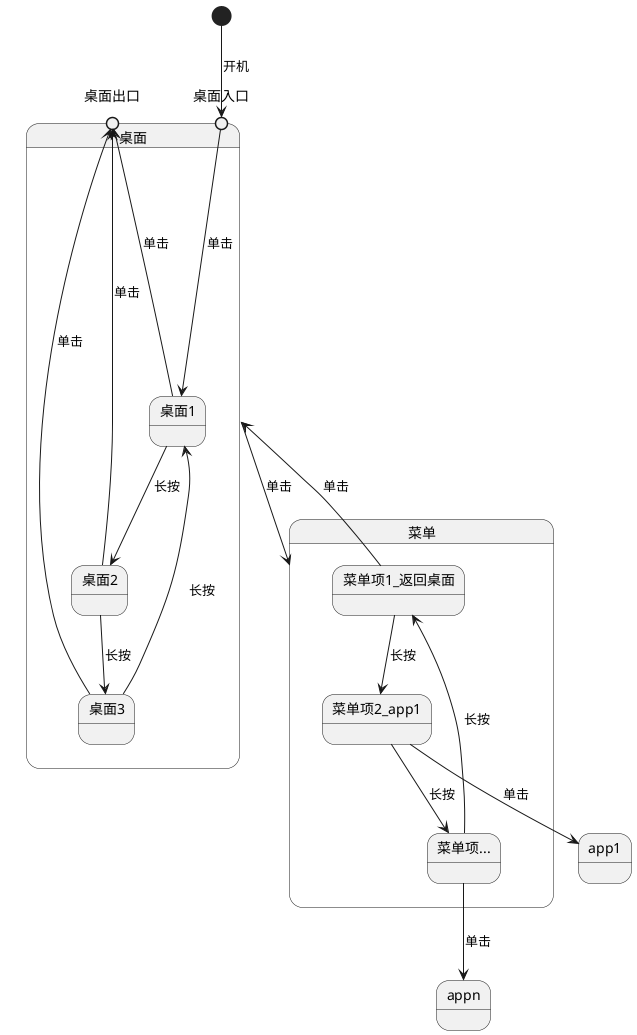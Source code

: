 @startuml 菜单交互状态图

state 桌面 {
    state 桌面入口 <<entryPoint>>
    桌面入口 --> 桌面1: 单击
    桌面1 --> 桌面2: 长按
    桌面2 --> 桌面3: 长按
    桌面3 --> 桌面1: 长按

    state 桌面出口 <<entryPoint>>
    桌面1 --> 桌面出口: 单击
    桌面2 --> 桌面出口: 单击
    桌面3 --> 桌面出口: 单击
}

[*] --> 桌面入口: 开机
桌面 --> 菜单: 单击


state app1 {
    
}

state appn {
}

state 菜单 {
    state "菜单项1_返回桌面" as menu1
    state "菜单项2_app1" as menu2
    state "菜单项..." as menu3
    menu1 --> menu2: 长按
    menu2 --> menu3: 长按
    menu3 --> menu1: 长按

    menu1 --> 桌面: 单击
    menu2 --> app1: 单击
    menu3 --> appn: 单击
}


@enduml
